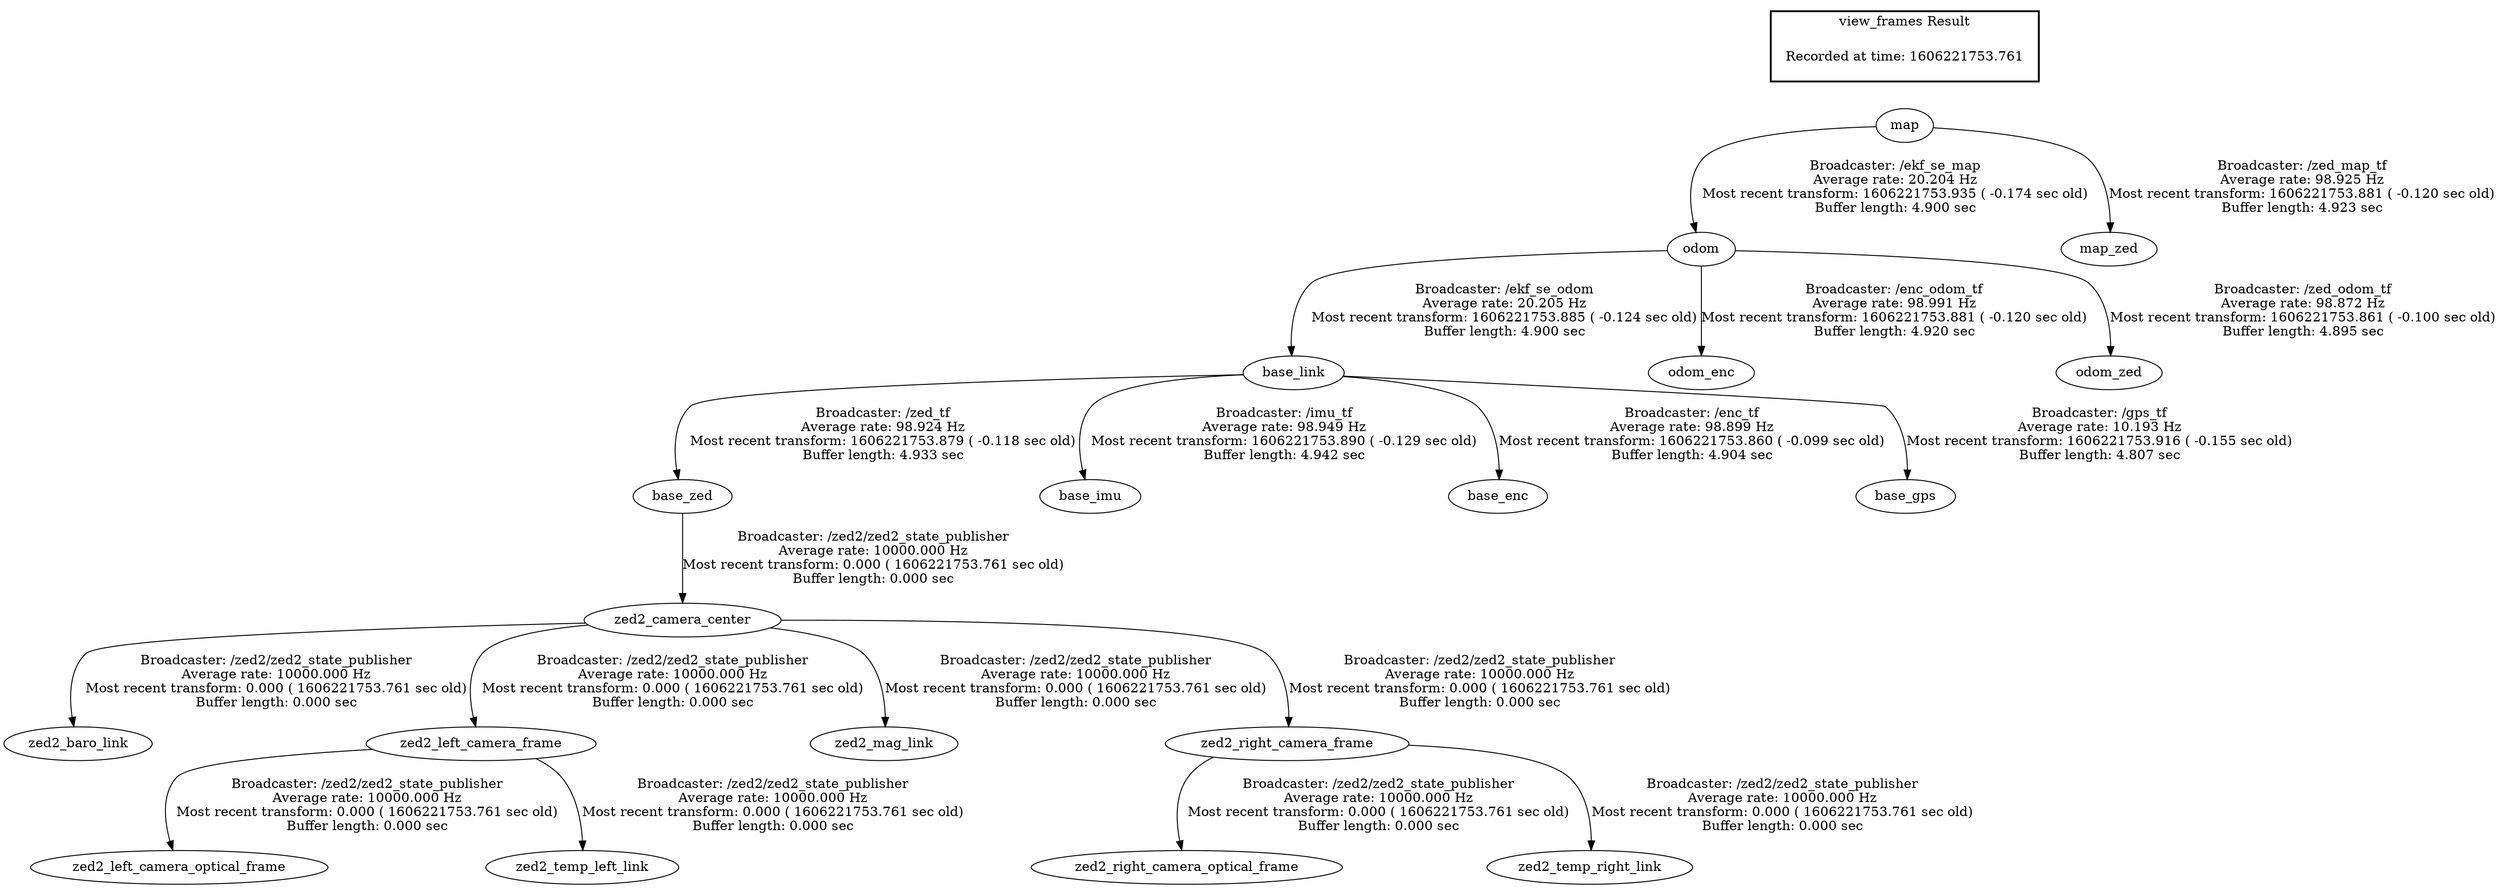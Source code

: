 digraph G {
"base_link" -> "base_zed"[label="Broadcaster: /zed_tf\nAverage rate: 98.924 Hz\nMost recent transform: 1606221753.879 ( -0.118 sec old)\nBuffer length: 4.933 sec\n"];
"odom" -> "base_link"[label="Broadcaster: /ekf_se_odom\nAverage rate: 20.205 Hz\nMost recent transform: 1606221753.885 ( -0.124 sec old)\nBuffer length: 4.900 sec\n"];
"base_link" -> "base_imu"[label="Broadcaster: /imu_tf\nAverage rate: 98.949 Hz\nMost recent transform: 1606221753.890 ( -0.129 sec old)\nBuffer length: 4.942 sec\n"];
"base_link" -> "base_enc"[label="Broadcaster: /enc_tf\nAverage rate: 98.899 Hz\nMost recent transform: 1606221753.860 ( -0.099 sec old)\nBuffer length: 4.904 sec\n"];
"odom" -> "odom_enc"[label="Broadcaster: /enc_odom_tf\nAverage rate: 98.991 Hz\nMost recent transform: 1606221753.881 ( -0.120 sec old)\nBuffer length: 4.920 sec\n"];
"map" -> "odom"[label="Broadcaster: /ekf_se_map\nAverage rate: 20.204 Hz\nMost recent transform: 1606221753.935 ( -0.174 sec old)\nBuffer length: 4.900 sec\n"];
"map" -> "map_zed"[label="Broadcaster: /zed_map_tf\nAverage rate: 98.925 Hz\nMost recent transform: 1606221753.881 ( -0.120 sec old)\nBuffer length: 4.923 sec\n"];
"odom" -> "odom_zed"[label="Broadcaster: /zed_odom_tf\nAverage rate: 98.872 Hz\nMost recent transform: 1606221753.861 ( -0.100 sec old)\nBuffer length: 4.895 sec\n"];
"zed2_camera_center" -> "zed2_baro_link"[label="Broadcaster: /zed2/zed2_state_publisher\nAverage rate: 10000.000 Hz\nMost recent transform: 0.000 ( 1606221753.761 sec old)\nBuffer length: 0.000 sec\n"];
"base_zed" -> "zed2_camera_center"[label="Broadcaster: /zed2/zed2_state_publisher\nAverage rate: 10000.000 Hz\nMost recent transform: 0.000 ( 1606221753.761 sec old)\nBuffer length: 0.000 sec\n"];
"zed2_camera_center" -> "zed2_left_camera_frame"[label="Broadcaster: /zed2/zed2_state_publisher\nAverage rate: 10000.000 Hz\nMost recent transform: 0.000 ( 1606221753.761 sec old)\nBuffer length: 0.000 sec\n"];
"zed2_left_camera_frame" -> "zed2_left_camera_optical_frame"[label="Broadcaster: /zed2/zed2_state_publisher\nAverage rate: 10000.000 Hz\nMost recent transform: 0.000 ( 1606221753.761 sec old)\nBuffer length: 0.000 sec\n"];
"zed2_camera_center" -> "zed2_mag_link"[label="Broadcaster: /zed2/zed2_state_publisher\nAverage rate: 10000.000 Hz\nMost recent transform: 0.000 ( 1606221753.761 sec old)\nBuffer length: 0.000 sec\n"];
"zed2_camera_center" -> "zed2_right_camera_frame"[label="Broadcaster: /zed2/zed2_state_publisher\nAverage rate: 10000.000 Hz\nMost recent transform: 0.000 ( 1606221753.761 sec old)\nBuffer length: 0.000 sec\n"];
"zed2_right_camera_frame" -> "zed2_right_camera_optical_frame"[label="Broadcaster: /zed2/zed2_state_publisher\nAverage rate: 10000.000 Hz\nMost recent transform: 0.000 ( 1606221753.761 sec old)\nBuffer length: 0.000 sec\n"];
"zed2_left_camera_frame" -> "zed2_temp_left_link"[label="Broadcaster: /zed2/zed2_state_publisher\nAverage rate: 10000.000 Hz\nMost recent transform: 0.000 ( 1606221753.761 sec old)\nBuffer length: 0.000 sec\n"];
"zed2_right_camera_frame" -> "zed2_temp_right_link"[label="Broadcaster: /zed2/zed2_state_publisher\nAverage rate: 10000.000 Hz\nMost recent transform: 0.000 ( 1606221753.761 sec old)\nBuffer length: 0.000 sec\n"];
"base_link" -> "base_gps"[label="Broadcaster: /gps_tf\nAverage rate: 10.193 Hz\nMost recent transform: 1606221753.916 ( -0.155 sec old)\nBuffer length: 4.807 sec\n"];
edge [style=invis];
 subgraph cluster_legend { style=bold; color=black; label ="view_frames Result";
"Recorded at time: 1606221753.761"[ shape=plaintext ] ;
 }->"map";
}